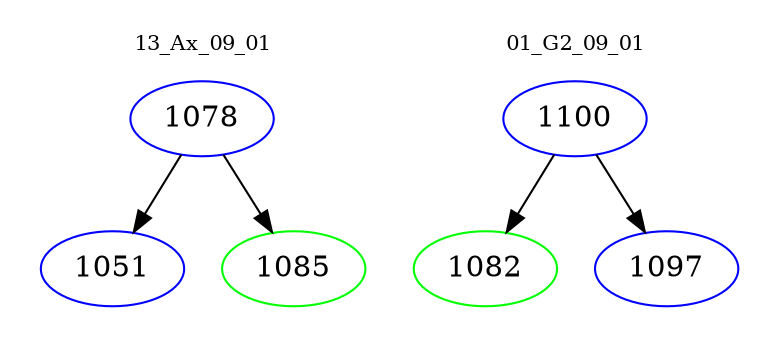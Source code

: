 digraph{
subgraph cluster_0 {
color = white
label = "13_Ax_09_01";
fontsize=10;
T0_1078 [label="1078", color="blue"]
T0_1078 -> T0_1051 [color="black"]
T0_1051 [label="1051", color="blue"]
T0_1078 -> T0_1085 [color="black"]
T0_1085 [label="1085", color="green"]
}
subgraph cluster_1 {
color = white
label = "01_G2_09_01";
fontsize=10;
T1_1100 [label="1100", color="blue"]
T1_1100 -> T1_1082 [color="black"]
T1_1082 [label="1082", color="green"]
T1_1100 -> T1_1097 [color="black"]
T1_1097 [label="1097", color="blue"]
}
}
